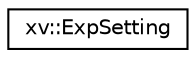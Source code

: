 digraph "Graphical Class Hierarchy"
{
 // LATEX_PDF_SIZE
  edge [fontname="Helvetica",fontsize="10",labelfontname="Helvetica",labelfontsize="10"];
  node [fontname="Helvetica",fontsize="10",shape=record];
  rankdir="LR";
  Node0 [label="xv::ExpSetting",height=0.2,width=0.4,color="black", fillcolor="white", style="filled",URL="$structxv_1_1ExpSetting.html",tooltip="Exposure settings."];
}
